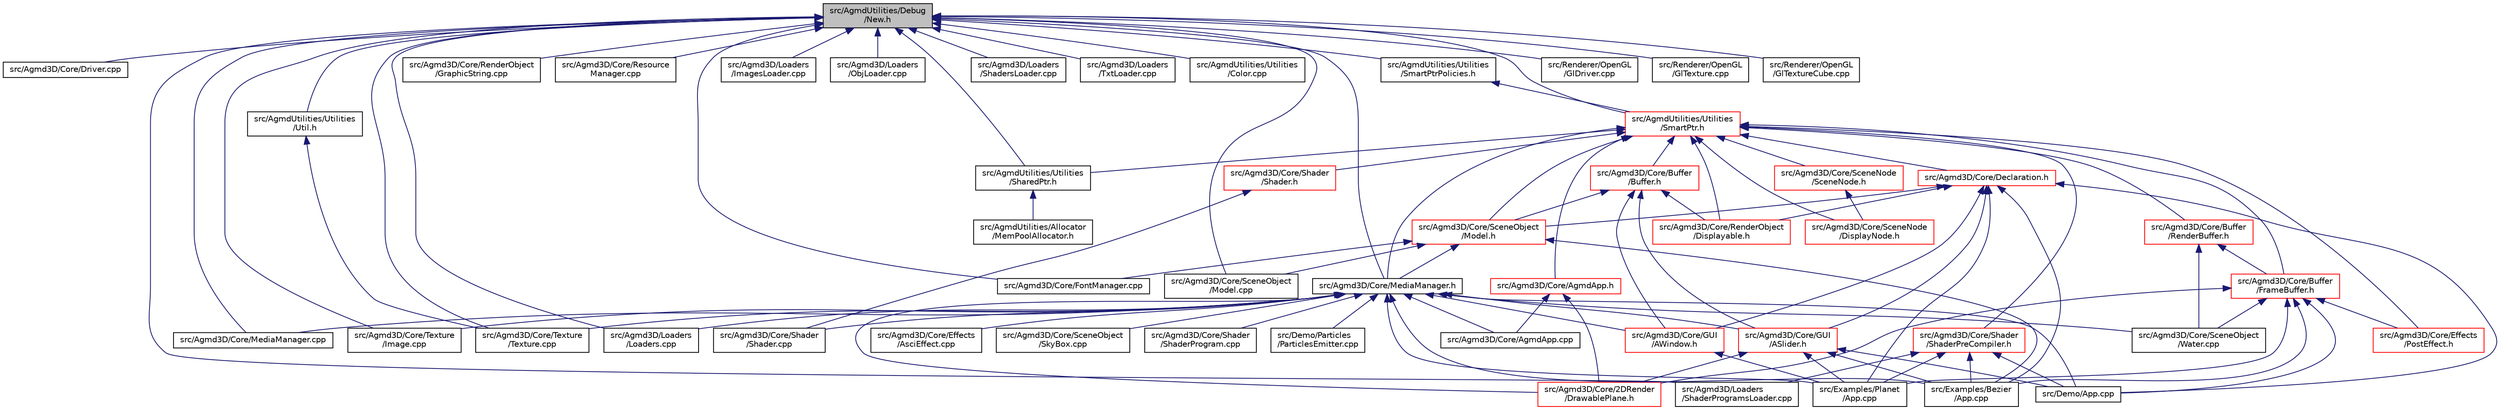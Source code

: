 digraph "src/AgmdUtilities/Debug/New.h"
{
  edge [fontname="Helvetica",fontsize="10",labelfontname="Helvetica",labelfontsize="10"];
  node [fontname="Helvetica",fontsize="10",shape=record];
  Node1 [label="src/AgmdUtilities/Debug\l/New.h",height=0.2,width=0.4,color="black", fillcolor="grey75", style="filled" fontcolor="black"];
  Node1 -> Node2 [dir="back",color="midnightblue",fontsize="10",style="solid"];
  Node2 [label="src/Agmd3D/Core/Driver.cpp",height=0.2,width=0.4,color="black", fillcolor="white", style="filled",URL="$_driver_8cpp.html"];
  Node1 -> Node3 [dir="back",color="midnightblue",fontsize="10",style="solid"];
  Node3 [label="src/Agmd3D/Core/FontManager.cpp",height=0.2,width=0.4,color="black", fillcolor="white", style="filled",URL="$_font_manager_8cpp.html"];
  Node1 -> Node4 [dir="back",color="midnightblue",fontsize="10",style="solid"];
  Node4 [label="src/Agmd3D/Core/MediaManager.cpp",height=0.2,width=0.4,color="black", fillcolor="white", style="filled",URL="$_media_manager_8cpp.html"];
  Node1 -> Node5 [dir="back",color="midnightblue",fontsize="10",style="solid"];
  Node5 [label="src/Agmd3D/Core/MediaManager.h",height=0.2,width=0.4,color="black", fillcolor="white", style="filled",URL="$_media_manager_8h.html"];
  Node5 -> Node6 [dir="back",color="midnightblue",fontsize="10",style="solid"];
  Node6 [label="src/Agmd3D/Core/2DRender\l/DrawablePlane.h",height=0.2,width=0.4,color="red", fillcolor="white", style="filled",URL="$_drawable_plane_8h.html"];
  Node5 -> Node7 [dir="back",color="midnightblue",fontsize="10",style="solid"];
  Node7 [label="src/Agmd3D/Core/AgmdApp.cpp",height=0.2,width=0.4,color="black", fillcolor="white", style="filled",URL="$_agmd3_d_2_core_2_agmd_app_8cpp.html"];
  Node5 -> Node8 [dir="back",color="midnightblue",fontsize="10",style="solid"];
  Node8 [label="src/Agmd3D/Core/Effects\l/AsciEffect.cpp",height=0.2,width=0.4,color="black", fillcolor="white", style="filled",URL="$_asci_effect_8cpp.html"];
  Node5 -> Node9 [dir="back",color="midnightblue",fontsize="10",style="solid"];
  Node9 [label="src/Agmd3D/Core/GUI\l/ASlider.h",height=0.2,width=0.4,color="red", fillcolor="white", style="filled",URL="$_a_slider_8h.html"];
  Node9 -> Node6 [dir="back",color="midnightblue",fontsize="10",style="solid"];
  Node9 -> Node10 [dir="back",color="midnightblue",fontsize="10",style="solid"];
  Node10 [label="src/Demo/App.cpp",height=0.2,width=0.4,color="black", fillcolor="white", style="filled",URL="$_demo_2_app_8cpp.html"];
  Node9 -> Node11 [dir="back",color="midnightblue",fontsize="10",style="solid"];
  Node11 [label="src/Examples/Bezier\l/App.cpp",height=0.2,width=0.4,color="black", fillcolor="white", style="filled",URL="$_examples_2_bezier_2_app_8cpp.html"];
  Node9 -> Node12 [dir="back",color="midnightblue",fontsize="10",style="solid"];
  Node12 [label="src/Examples/Planet\l/App.cpp",height=0.2,width=0.4,color="black", fillcolor="white", style="filled",URL="$_examples_2_planet_2_app_8cpp.html"];
  Node5 -> Node13 [dir="back",color="midnightblue",fontsize="10",style="solid"];
  Node13 [label="src/Agmd3D/Core/GUI\l/AWindow.h",height=0.2,width=0.4,color="red", fillcolor="white", style="filled",URL="$_a_window_8h.html"];
  Node13 -> Node12 [dir="back",color="midnightblue",fontsize="10",style="solid"];
  Node5 -> Node4 [dir="back",color="midnightblue",fontsize="10",style="solid"];
  Node5 -> Node14 [dir="back",color="midnightblue",fontsize="10",style="solid"];
  Node14 [label="src/Agmd3D/Core/SceneObject\l/SkyBox.cpp",height=0.2,width=0.4,color="black", fillcolor="white", style="filled",URL="$_sky_box_8cpp.html"];
  Node5 -> Node15 [dir="back",color="midnightblue",fontsize="10",style="solid"];
  Node15 [label="src/Agmd3D/Core/SceneObject\l/Water.cpp",height=0.2,width=0.4,color="black", fillcolor="white", style="filled",URL="$_water_8cpp.html"];
  Node5 -> Node16 [dir="back",color="midnightblue",fontsize="10",style="solid"];
  Node16 [label="src/Agmd3D/Core/Shader\l/Shader.cpp",height=0.2,width=0.4,color="black", fillcolor="white", style="filled",URL="$_shader_8cpp.html"];
  Node5 -> Node17 [dir="back",color="midnightblue",fontsize="10",style="solid"];
  Node17 [label="src/Agmd3D/Core/Shader\l/ShaderProgram.cpp",height=0.2,width=0.4,color="black", fillcolor="white", style="filled",URL="$_shader_program_8cpp.html"];
  Node5 -> Node18 [dir="back",color="midnightblue",fontsize="10",style="solid"];
  Node18 [label="src/Agmd3D/Core/Texture\l/Image.cpp",height=0.2,width=0.4,color="black", fillcolor="white", style="filled",URL="$_image_8cpp.html"];
  Node5 -> Node19 [dir="back",color="midnightblue",fontsize="10",style="solid"];
  Node19 [label="src/Agmd3D/Core/Texture\l/Texture.cpp",height=0.2,width=0.4,color="black", fillcolor="white", style="filled",URL="$_texture_8cpp.html"];
  Node5 -> Node20 [dir="back",color="midnightblue",fontsize="10",style="solid"];
  Node20 [label="src/Agmd3D/Loaders\l/Loaders.cpp",height=0.2,width=0.4,color="black", fillcolor="white", style="filled",URL="$_loaders_8cpp.html"];
  Node5 -> Node10 [dir="back",color="midnightblue",fontsize="10",style="solid"];
  Node5 -> Node21 [dir="back",color="midnightblue",fontsize="10",style="solid"];
  Node21 [label="src/Demo/Particles\l/ParticlesEmitter.cpp",height=0.2,width=0.4,color="black", fillcolor="white", style="filled",URL="$_particles_emitter_8cpp.html"];
  Node5 -> Node11 [dir="back",color="midnightblue",fontsize="10",style="solid"];
  Node5 -> Node12 [dir="back",color="midnightblue",fontsize="10",style="solid"];
  Node1 -> Node22 [dir="back",color="midnightblue",fontsize="10",style="solid"];
  Node22 [label="src/Agmd3D/Core/RenderObject\l/GraphicString.cpp",height=0.2,width=0.4,color="black", fillcolor="white", style="filled",URL="$_graphic_string_8cpp.html"];
  Node1 -> Node23 [dir="back",color="midnightblue",fontsize="10",style="solid"];
  Node23 [label="src/Agmd3D/Core/Resource\lManager.cpp",height=0.2,width=0.4,color="black", fillcolor="white", style="filled",URL="$_resource_manager_8cpp.html"];
  Node1 -> Node24 [dir="back",color="midnightblue",fontsize="10",style="solid"];
  Node24 [label="src/Agmd3D/Core/SceneObject\l/Model.cpp",height=0.2,width=0.4,color="black", fillcolor="white", style="filled",URL="$_model_8cpp.html"];
  Node1 -> Node18 [dir="back",color="midnightblue",fontsize="10",style="solid"];
  Node1 -> Node19 [dir="back",color="midnightblue",fontsize="10",style="solid"];
  Node1 -> Node25 [dir="back",color="midnightblue",fontsize="10",style="solid"];
  Node25 [label="src/Agmd3D/Loaders\l/ImagesLoader.cpp",height=0.2,width=0.4,color="black", fillcolor="white", style="filled",URL="$_images_loader_8cpp.html"];
  Node1 -> Node20 [dir="back",color="midnightblue",fontsize="10",style="solid"];
  Node1 -> Node26 [dir="back",color="midnightblue",fontsize="10",style="solid"];
  Node26 [label="src/Agmd3D/Loaders\l/ObjLoader.cpp",height=0.2,width=0.4,color="black", fillcolor="white", style="filled",URL="$_agmd3_d_2_loaders_2_obj_loader_8cpp.html"];
  Node1 -> Node27 [dir="back",color="midnightblue",fontsize="10",style="solid"];
  Node27 [label="src/Agmd3D/Loaders\l/ShaderProgramsLoader.cpp",height=0.2,width=0.4,color="black", fillcolor="white", style="filled",URL="$_shader_programs_loader_8cpp.html"];
  Node1 -> Node28 [dir="back",color="midnightblue",fontsize="10",style="solid"];
  Node28 [label="src/Agmd3D/Loaders\l/ShadersLoader.cpp",height=0.2,width=0.4,color="black", fillcolor="white", style="filled",URL="$_shaders_loader_8cpp.html"];
  Node1 -> Node29 [dir="back",color="midnightblue",fontsize="10",style="solid"];
  Node29 [label="src/Agmd3D/Loaders\l/TxtLoader.cpp",height=0.2,width=0.4,color="black", fillcolor="white", style="filled",URL="$_txt_loader_8cpp.html"];
  Node1 -> Node30 [dir="back",color="midnightblue",fontsize="10",style="solid"];
  Node30 [label="src/AgmdUtilities/Utilities\l/Color.cpp",height=0.2,width=0.4,color="black", fillcolor="white", style="filled",URL="$_color_8cpp.html"];
  Node1 -> Node31 [dir="back",color="midnightblue",fontsize="10",style="solid"];
  Node31 [label="src/AgmdUtilities/Utilities\l/SharedPtr.h",height=0.2,width=0.4,color="black", fillcolor="white", style="filled",URL="$_shared_ptr_8h.html"];
  Node31 -> Node32 [dir="back",color="midnightblue",fontsize="10",style="solid"];
  Node32 [label="src/AgmdUtilities/Allocator\l/MemPoolAllocator.h",height=0.2,width=0.4,color="black", fillcolor="white", style="filled",URL="$_mem_pool_allocator_8h.html"];
  Node1 -> Node33 [dir="back",color="midnightblue",fontsize="10",style="solid"];
  Node33 [label="src/AgmdUtilities/Utilities\l/SmartPtr.h",height=0.2,width=0.4,color="red", fillcolor="white", style="filled",URL="$_smart_ptr_8h.html"];
  Node33 -> Node34 [dir="back",color="midnightblue",fontsize="10",style="solid"];
  Node34 [label="src/Agmd3D/Core/AgmdApp.h",height=0.2,width=0.4,color="red", fillcolor="white", style="filled",URL="$_agmd3_d_2_core_2_agmd_app_8h.html"];
  Node34 -> Node6 [dir="back",color="midnightblue",fontsize="10",style="solid"];
  Node34 -> Node7 [dir="back",color="midnightblue",fontsize="10",style="solid"];
  Node33 -> Node35 [dir="back",color="midnightblue",fontsize="10",style="solid"];
  Node35 [label="src/Agmd3D/Core/Buffer\l/Buffer.h",height=0.2,width=0.4,color="red", fillcolor="white", style="filled",URL="$_buffer_8h.html"];
  Node35 -> Node9 [dir="back",color="midnightblue",fontsize="10",style="solid"];
  Node35 -> Node13 [dir="back",color="midnightblue",fontsize="10",style="solid"];
  Node35 -> Node36 [dir="back",color="midnightblue",fontsize="10",style="solid"];
  Node36 [label="src/Agmd3D/Core/RenderObject\l/Displayable.h",height=0.2,width=0.4,color="red", fillcolor="white", style="filled",URL="$_displayable_8h.html"];
  Node35 -> Node37 [dir="back",color="midnightblue",fontsize="10",style="solid"];
  Node37 [label="src/Agmd3D/Core/SceneObject\l/Model.h",height=0.2,width=0.4,color="red", fillcolor="white", style="filled",URL="$_model_8h.html"];
  Node37 -> Node3 [dir="back",color="midnightblue",fontsize="10",style="solid"];
  Node37 -> Node5 [dir="back",color="midnightblue",fontsize="10",style="solid"];
  Node37 -> Node24 [dir="back",color="midnightblue",fontsize="10",style="solid"];
  Node37 -> Node11 [dir="back",color="midnightblue",fontsize="10",style="solid"];
  Node33 -> Node38 [dir="back",color="midnightblue",fontsize="10",style="solid"];
  Node38 [label="src/Agmd3D/Core/Buffer\l/FrameBuffer.h",height=0.2,width=0.4,color="red", fillcolor="white", style="filled",URL="$_frame_buffer_8h.html"];
  Node38 -> Node6 [dir="back",color="midnightblue",fontsize="10",style="solid"];
  Node38 -> Node39 [dir="back",color="midnightblue",fontsize="10",style="solid"];
  Node39 [label="src/Agmd3D/Core/Effects\l/PostEffect.h",height=0.2,width=0.4,color="red", fillcolor="white", style="filled",URL="$_post_effect_8h.html"];
  Node38 -> Node15 [dir="back",color="midnightblue",fontsize="10",style="solid"];
  Node38 -> Node10 [dir="back",color="midnightblue",fontsize="10",style="solid"];
  Node38 -> Node11 [dir="back",color="midnightblue",fontsize="10",style="solid"];
  Node38 -> Node12 [dir="back",color="midnightblue",fontsize="10",style="solid"];
  Node33 -> Node40 [dir="back",color="midnightblue",fontsize="10",style="solid"];
  Node40 [label="src/Agmd3D/Core/Buffer\l/RenderBuffer.h",height=0.2,width=0.4,color="red", fillcolor="white", style="filled",URL="$_render_buffer_8h.html"];
  Node40 -> Node38 [dir="back",color="midnightblue",fontsize="10",style="solid"];
  Node40 -> Node15 [dir="back",color="midnightblue",fontsize="10",style="solid"];
  Node33 -> Node41 [dir="back",color="midnightblue",fontsize="10",style="solid"];
  Node41 [label="src/Agmd3D/Core/Declaration.h",height=0.2,width=0.4,color="red", fillcolor="white", style="filled",URL="$_declaration_8h.html"];
  Node41 -> Node9 [dir="back",color="midnightblue",fontsize="10",style="solid"];
  Node41 -> Node13 [dir="back",color="midnightblue",fontsize="10",style="solid"];
  Node41 -> Node36 [dir="back",color="midnightblue",fontsize="10",style="solid"];
  Node41 -> Node37 [dir="back",color="midnightblue",fontsize="10",style="solid"];
  Node41 -> Node10 [dir="back",color="midnightblue",fontsize="10",style="solid"];
  Node41 -> Node11 [dir="back",color="midnightblue",fontsize="10",style="solid"];
  Node41 -> Node12 [dir="back",color="midnightblue",fontsize="10",style="solid"];
  Node33 -> Node39 [dir="back",color="midnightblue",fontsize="10",style="solid"];
  Node33 -> Node5 [dir="back",color="midnightblue",fontsize="10",style="solid"];
  Node33 -> Node36 [dir="back",color="midnightblue",fontsize="10",style="solid"];
  Node33 -> Node42 [dir="back",color="midnightblue",fontsize="10",style="solid"];
  Node42 [label="src/Agmd3D/Core/SceneNode\l/DisplayNode.h",height=0.2,width=0.4,color="red", fillcolor="white", style="filled",URL="$_display_node_8h.html"];
  Node33 -> Node43 [dir="back",color="midnightblue",fontsize="10",style="solid"];
  Node43 [label="src/Agmd3D/Core/SceneNode\l/SceneNode.h",height=0.2,width=0.4,color="red", fillcolor="white", style="filled",URL="$_scene_node_8h.html"];
  Node43 -> Node42 [dir="back",color="midnightblue",fontsize="10",style="solid"];
  Node33 -> Node37 [dir="back",color="midnightblue",fontsize="10",style="solid"];
  Node33 -> Node44 [dir="back",color="midnightblue",fontsize="10",style="solid"];
  Node44 [label="src/Agmd3D/Core/Shader\l/Shader.h",height=0.2,width=0.4,color="red", fillcolor="white", style="filled",URL="$_shader_8h.html"];
  Node44 -> Node16 [dir="back",color="midnightblue",fontsize="10",style="solid"];
  Node33 -> Node45 [dir="back",color="midnightblue",fontsize="10",style="solid"];
  Node45 [label="src/Agmd3D/Core/Shader\l/ShaderPreCompiler.h",height=0.2,width=0.4,color="red", fillcolor="white", style="filled",URL="$_shader_pre_compiler_8h.html"];
  Node45 -> Node27 [dir="back",color="midnightblue",fontsize="10",style="solid"];
  Node45 -> Node10 [dir="back",color="midnightblue",fontsize="10",style="solid"];
  Node45 -> Node11 [dir="back",color="midnightblue",fontsize="10",style="solid"];
  Node45 -> Node12 [dir="back",color="midnightblue",fontsize="10",style="solid"];
  Node33 -> Node31 [dir="back",color="midnightblue",fontsize="10",style="solid"];
  Node1 -> Node46 [dir="back",color="midnightblue",fontsize="10",style="solid"];
  Node46 [label="src/AgmdUtilities/Utilities\l/SmartPtrPolicies.h",height=0.2,width=0.4,color="black", fillcolor="white", style="filled",URL="$_smart_ptr_policies_8h.html"];
  Node46 -> Node33 [dir="back",color="midnightblue",fontsize="10",style="solid"];
  Node1 -> Node47 [dir="back",color="midnightblue",fontsize="10",style="solid"];
  Node47 [label="src/AgmdUtilities/Utilities\l/Util.h",height=0.2,width=0.4,color="black", fillcolor="white", style="filled",URL="$_util_8h.html"];
  Node47 -> Node19 [dir="back",color="midnightblue",fontsize="10",style="solid"];
  Node1 -> Node48 [dir="back",color="midnightblue",fontsize="10",style="solid"];
  Node48 [label="src/Renderer/OpenGL\l/GlDriver.cpp",height=0.2,width=0.4,color="black", fillcolor="white", style="filled",URL="$_gl_driver_8cpp.html"];
  Node1 -> Node49 [dir="back",color="midnightblue",fontsize="10",style="solid"];
  Node49 [label="src/Renderer/OpenGL\l/GlTexture.cpp",height=0.2,width=0.4,color="black", fillcolor="white", style="filled",URL="$_gl_texture_8cpp.html"];
  Node1 -> Node50 [dir="back",color="midnightblue",fontsize="10",style="solid"];
  Node50 [label="src/Renderer/OpenGL\l/GlTextureCube.cpp",height=0.2,width=0.4,color="black", fillcolor="white", style="filled",URL="$_gl_texture_cube_8cpp.html"];
}
